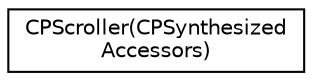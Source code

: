 digraph "Graphical Class Hierarchy"
{
  edge [fontname="Helvetica",fontsize="10",labelfontname="Helvetica",labelfontsize="10"];
  node [fontname="Helvetica",fontsize="10",shape=record];
  rankdir="LR";
  Node1 [label="CPScroller(CPSynthesized\lAccessors)",height=0.2,width=0.4,color="black", fillcolor="white", style="filled",URL="$category_c_p_scroller_07_c_p_synthesized_accessors_08.html"];
}
